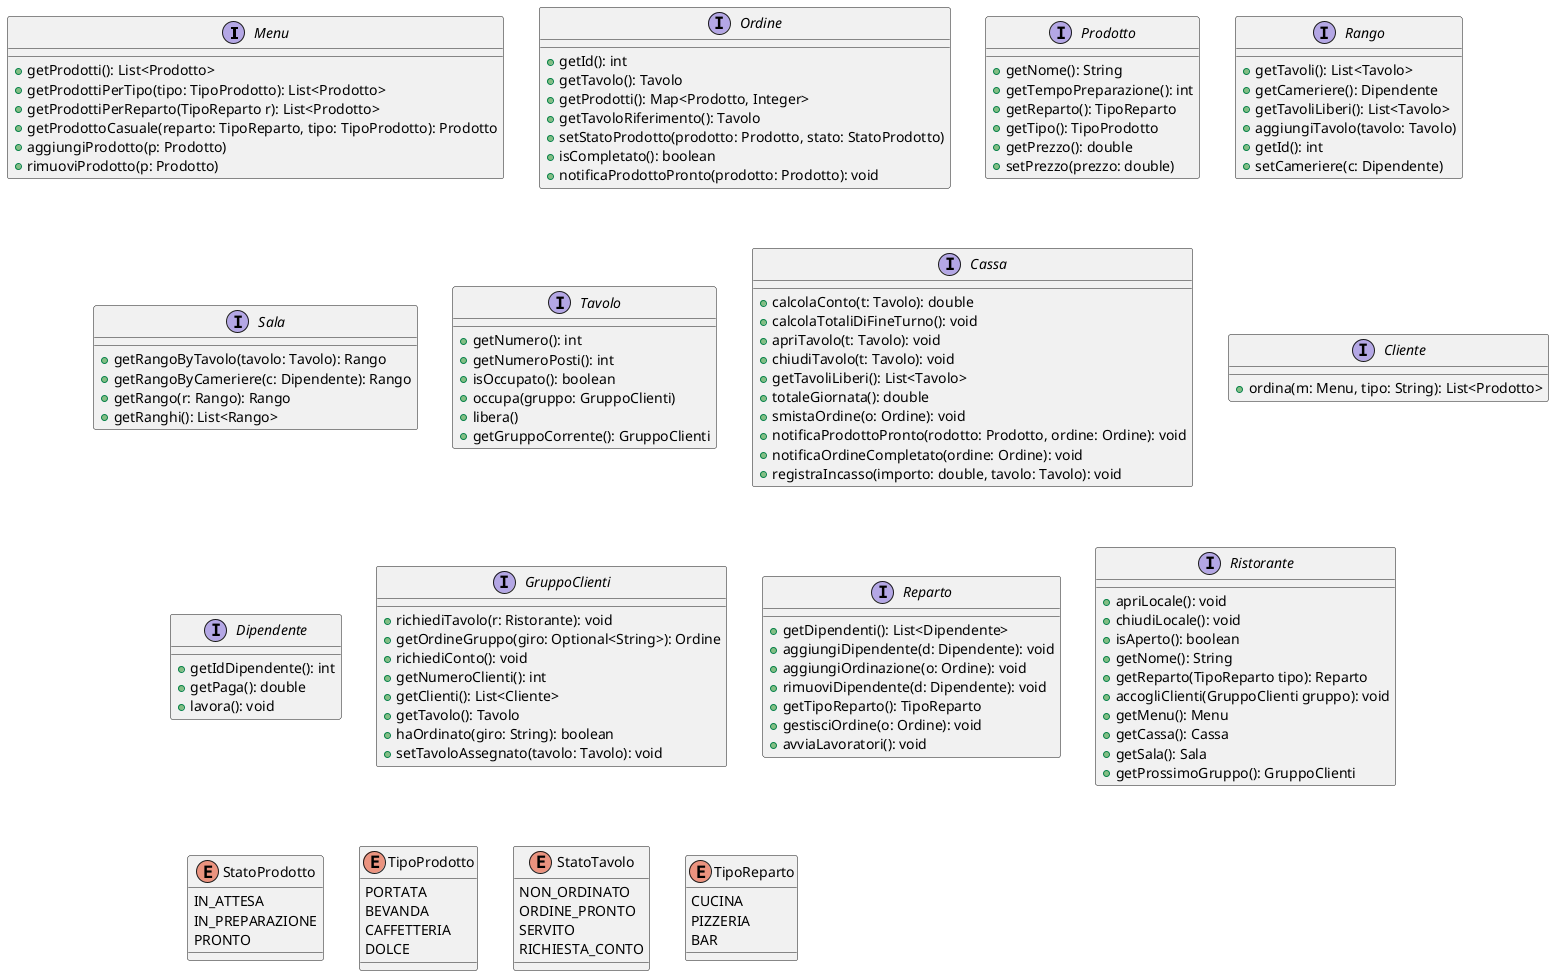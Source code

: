 @startuml ristorante

interface Menu {
    + getProdotti(): List<Prodotto> 
    + getProdottiPerTipo(tipo: TipoProdotto): List<Prodotto>
    + getProdottiPerReparto(TipoReparto r): List<Prodotto> 
    + getProdottoCasuale(reparto: TipoReparto, tipo: TipoProdotto): Prodotto 
    + aggiungiProdotto(p: Prodotto)
    + rimuoviProdotto(p: Prodotto)

}

interface Ordine {
    + getId(): int
    + getTavolo(): Tavolo
    + getProdotti(): Map<Prodotto, Integer> 
    + getTavoloRiferimento(): Tavolo
    + setStatoProdotto(prodotto: Prodotto, stato: StatoProdotto)
    + isCompletato(): boolean
    + notificaProdottoPronto(prodotto: Prodotto): void 
}

interface Prodotto {
   + getNome(): String
   + getTempoPreparazione(): int
   + getReparto(): TipoReparto
   + getTipo(): TipoProdotto
   + getPrezzo(): double
   + setPrezzo(prezzo: double)
}

interface Rango {
    + getTavoli(): List<Tavolo> 
    + getCameriere(): Dipendente 
    + getTavoliLiberi(): List<Tavolo> 
    + aggiungiTavolo(tavolo: Tavolo)
    + getId(): int
    + setCameriere(c: Dipendente)
}

interface Sala {
    + getRangoByTavolo(tavolo: Tavolo): Rango 
    + getRangoByCameriere(c: Dipendente): Rango
    + getRango(r: Rango): Rango
    + getRanghi(): List<Rango> 
}


interface Tavolo {
    + getNumero(): int
    + getNumeroPosti(): int
    + isOccupato(): boolean
    + occupa(gruppo: GruppoClienti)
    + libera()
    + getGruppoCorrente(): GruppoClienti 
}

interface Cassa {
    + calcolaConto(t: Tavolo): double
    + calcolaTotaliDiFineTurno(): void
    + apriTavolo(t: Tavolo): void
    + chiudiTavolo(t: Tavolo): void
    + getTavoliLiberi(): List<Tavolo> 
    + totaleGiornata(): double
    + smistaOrdine(o: Ordine): void
    + notificaProdottoPronto(rodotto: Prodotto, ordine: Ordine): void 
    + notificaOrdineCompletato(ordine: Ordine): void
    + registraIncasso(importo: double, tavolo: Tavolo): void 
}

interface Cliente {
    + ordina(m: Menu, tipo: String): List<Prodotto> 
}

interface Dipendente {
    + getIdDipendente(): int
    + getPaga(): double
    + lavora(): void
}

interface GruppoClienti {
    + richiediTavolo(r: Ristorante): void
    + getOrdineGruppo(giro: Optional<String>): Ordine 
    + richiediConto(): void
    + getNumeroClienti(): int
    + getClienti(): List<Cliente> 
    + getTavolo(): Tavolo 
    + haOrdinato(giro: String): boolean 
    + setTavoloAssegnato(tavolo: Tavolo): void
}

interface Reparto {
    + getDipendenti(): List<Dipendente> 
    + aggiungiDipendente(d: Dipendente): void
    + aggiungiOrdinazione(o: Ordine): void
    + rimuoviDipendente(d: Dipendente): void
    + getTipoReparto(): TipoReparto 
    + gestisciOrdine(o: Ordine): void
    + avviaLavoratori(): void
}

interface Ristorante {
    + apriLocale(): void
    + chiudiLocale(): void
    + isAperto(): boolean
    + getNome(): String
    + getReparto(TipoReparto tipo): Reparto
    + accogliClienti(GruppoClienti gruppo): void
    + getMenu(): Menu
    + getCassa(): Cassa
    + getSala(): Sala
    + getProssimoGruppo(): GruppoClienti
}

enum StatoProdotto {
  IN_ATTESA
  IN_PREPARAZIONE
  PRONTO
}

enum TipoProdotto {
  PORTATA
  BEVANDA
  CAFFETTERIA
  DOLCE
}

enum StatoTavolo {
  NON_ORDINATO
  ORDINE_PRONTO
  SERVITO
  RICHIESTA_CONTO
}

enum TipoReparto {
  CUCINA
  PIZZERIA
  BAR
}

@enduml
